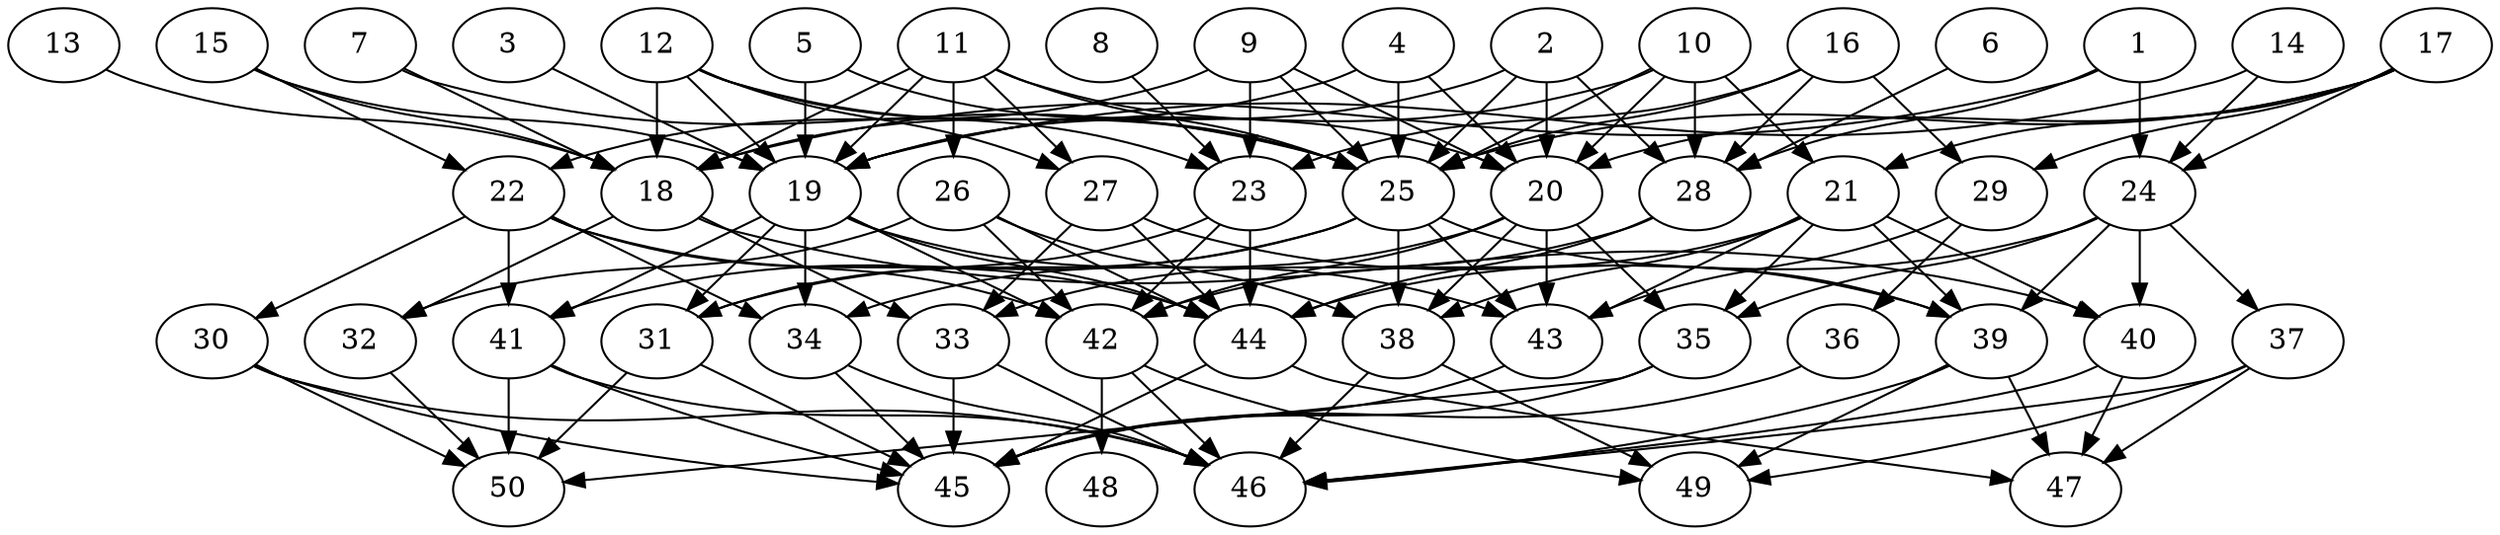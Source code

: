 // DAG automatically generated by daggen at Thu Oct  3 14:07:56 2019
// ./daggen --dot -n 50 --ccr 0.4 --fat 0.7 --regular 0.7 --density 0.6 --mindata 5242880 --maxdata 52428800 
digraph G {
  1 [size="120519680", alpha="0.05", expect_size="48207872"] 
  1 -> 18 [size ="48207872"]
  1 -> 24 [size ="48207872"]
  1 -> 28 [size ="48207872"]
  2 [size="20070400", alpha="0.01", expect_size="8028160"] 
  2 -> 19 [size ="8028160"]
  2 -> 20 [size ="8028160"]
  2 -> 25 [size ="8028160"]
  2 -> 28 [size ="8028160"]
  3 [size="40570880", alpha="0.11", expect_size="16228352"] 
  3 -> 19 [size ="16228352"]
  4 [size="29488640", alpha="0.06", expect_size="11795456"] 
  4 -> 18 [size ="11795456"]
  4 -> 20 [size ="11795456"]
  4 -> 25 [size ="11795456"]
  5 [size="80770560", alpha="0.13", expect_size="32308224"] 
  5 -> 19 [size ="32308224"]
  5 -> 25 [size ="32308224"]
  6 [size="52431360", alpha="0.03", expect_size="20972544"] 
  6 -> 28 [size ="20972544"]
  7 [size="85288960", alpha="0.02", expect_size="34115584"] 
  7 -> 18 [size ="34115584"]
  7 -> 25 [size ="34115584"]
  8 [size="31009280", alpha="0.05", expect_size="12403712"] 
  8 -> 23 [size ="12403712"]
  9 [size="106900480", alpha="0.10", expect_size="42760192"] 
  9 -> 20 [size ="42760192"]
  9 -> 22 [size ="42760192"]
  9 -> 23 [size ="42760192"]
  9 -> 25 [size ="42760192"]
  10 [size="85803520", alpha="0.02", expect_size="34321408"] 
  10 -> 19 [size ="34321408"]
  10 -> 20 [size ="34321408"]
  10 -> 21 [size ="34321408"]
  10 -> 25 [size ="34321408"]
  10 -> 28 [size ="34321408"]
  11 [size="126817280", alpha="0.09", expect_size="50726912"] 
  11 -> 18 [size ="50726912"]
  11 -> 19 [size ="50726912"]
  11 -> 20 [size ="50726912"]
  11 -> 25 [size ="50726912"]
  11 -> 26 [size ="50726912"]
  11 -> 27 [size ="50726912"]
  12 [size="41008640", alpha="0.05", expect_size="16403456"] 
  12 -> 18 [size ="16403456"]
  12 -> 19 [size ="16403456"]
  12 -> 23 [size ="16403456"]
  12 -> 25 [size ="16403456"]
  12 -> 27 [size ="16403456"]
  13 [size="45135360", alpha="0.03", expect_size="18054144"] 
  13 -> 18 [size ="18054144"]
  14 [size="112396800", alpha="0.07", expect_size="44958720"] 
  14 -> 19 [size ="44958720"]
  14 -> 24 [size ="44958720"]
  15 [size="27159040", alpha="0.08", expect_size="10863616"] 
  15 -> 18 [size ="10863616"]
  15 -> 19 [size ="10863616"]
  15 -> 22 [size ="10863616"]
  16 [size="104087040", alpha="0.18", expect_size="41634816"] 
  16 -> 23 [size ="41634816"]
  16 -> 25 [size ="41634816"]
  16 -> 28 [size ="41634816"]
  16 -> 29 [size ="41634816"]
  17 [size="121896960", alpha="0.11", expect_size="48758784"] 
  17 -> 20 [size ="48758784"]
  17 -> 21 [size ="48758784"]
  17 -> 24 [size ="48758784"]
  17 -> 25 [size ="48758784"]
  17 -> 29 [size ="48758784"]
  18 [size="14640640", alpha="0.10", expect_size="5856256"] 
  18 -> 32 [size ="5856256"]
  18 -> 33 [size ="5856256"]
  18 -> 40 [size ="5856256"]
  19 [size="41658880", alpha="0.05", expect_size="16663552"] 
  19 -> 31 [size ="16663552"]
  19 -> 34 [size ="16663552"]
  19 -> 41 [size ="16663552"]
  19 -> 42 [size ="16663552"]
  19 -> 43 [size ="16663552"]
  19 -> 44 [size ="16663552"]
  20 [size="103063040", alpha="0.03", expect_size="41225216"] 
  20 -> 34 [size ="41225216"]
  20 -> 35 [size ="41225216"]
  20 -> 38 [size ="41225216"]
  20 -> 42 [size ="41225216"]
  20 -> 43 [size ="41225216"]
  21 [size="117450240", alpha="0.19", expect_size="46980096"] 
  21 -> 35 [size ="46980096"]
  21 -> 38 [size ="46980096"]
  21 -> 39 [size ="46980096"]
  21 -> 40 [size ="46980096"]
  21 -> 42 [size ="46980096"]
  21 -> 43 [size ="46980096"]
  22 [size="50903040", alpha="0.17", expect_size="20361216"] 
  22 -> 30 [size ="20361216"]
  22 -> 34 [size ="20361216"]
  22 -> 41 [size ="20361216"]
  22 -> 42 [size ="20361216"]
  22 -> 44 [size ="20361216"]
  23 [size="77975040", alpha="0.19", expect_size="31190016"] 
  23 -> 31 [size ="31190016"]
  23 -> 42 [size ="31190016"]
  23 -> 44 [size ="31190016"]
  24 [size="97049600", alpha="0.04", expect_size="38819840"] 
  24 -> 35 [size ="38819840"]
  24 -> 37 [size ="38819840"]
  24 -> 39 [size ="38819840"]
  24 -> 40 [size ="38819840"]
  24 -> 44 [size ="38819840"]
  25 [size="18488320", alpha="0.01", expect_size="7395328"] 
  25 -> 31 [size ="7395328"]
  25 -> 38 [size ="7395328"]
  25 -> 39 [size ="7395328"]
  25 -> 41 [size ="7395328"]
  25 -> 43 [size ="7395328"]
  26 [size="65615360", alpha="0.04", expect_size="26246144"] 
  26 -> 32 [size ="26246144"]
  26 -> 38 [size ="26246144"]
  26 -> 42 [size ="26246144"]
  26 -> 44 [size ="26246144"]
  27 [size="55134720", alpha="0.19", expect_size="22053888"] 
  27 -> 33 [size ="22053888"]
  27 -> 39 [size ="22053888"]
  27 -> 44 [size ="22053888"]
  28 [size="119400960", alpha="0.18", expect_size="47760384"] 
  28 -> 33 [size ="47760384"]
  28 -> 44 [size ="47760384"]
  29 [size="60672000", alpha="0.12", expect_size="24268800"] 
  29 -> 36 [size ="24268800"]
  29 -> 43 [size ="24268800"]
  30 [size="87969280", alpha="0.19", expect_size="35187712"] 
  30 -> 45 [size ="35187712"]
  30 -> 46 [size ="35187712"]
  30 -> 50 [size ="35187712"]
  31 [size="104816640", alpha="0.05", expect_size="41926656"] 
  31 -> 45 [size ="41926656"]
  31 -> 50 [size ="41926656"]
  32 [size="100661760", alpha="0.16", expect_size="40264704"] 
  32 -> 50 [size ="40264704"]
  33 [size="82470400", alpha="0.12", expect_size="32988160"] 
  33 -> 45 [size ="32988160"]
  33 -> 46 [size ="32988160"]
  34 [size="77706240", alpha="0.05", expect_size="31082496"] 
  34 -> 45 [size ="31082496"]
  34 -> 46 [size ="31082496"]
  35 [size="102753280", alpha="0.00", expect_size="41101312"] 
  35 -> 45 [size ="41101312"]
  35 -> 50 [size ="41101312"]
  36 [size="107307520", alpha="0.11", expect_size="42923008"] 
  36 -> 45 [size ="42923008"]
  37 [size="130698240", alpha="0.00", expect_size="52279296"] 
  37 -> 46 [size ="52279296"]
  37 -> 47 [size ="52279296"]
  37 -> 49 [size ="52279296"]
  38 [size="127139840", alpha="0.10", expect_size="50855936"] 
  38 -> 46 [size ="50855936"]
  38 -> 49 [size ="50855936"]
  39 [size="114539520", alpha="0.04", expect_size="45815808"] 
  39 -> 46 [size ="45815808"]
  39 -> 47 [size ="45815808"]
  39 -> 49 [size ="45815808"]
  40 [size="68723200", alpha="0.13", expect_size="27489280"] 
  40 -> 46 [size ="27489280"]
  40 -> 47 [size ="27489280"]
  41 [size="62389760", alpha="0.01", expect_size="24955904"] 
  41 -> 45 [size ="24955904"]
  41 -> 46 [size ="24955904"]
  41 -> 50 [size ="24955904"]
  42 [size="91287040", alpha="0.14", expect_size="36514816"] 
  42 -> 46 [size ="36514816"]
  42 -> 48 [size ="36514816"]
  42 -> 49 [size ="36514816"]
  43 [size="65354240", alpha="0.19", expect_size="26141696"] 
  43 -> 45 [size ="26141696"]
  44 [size="16619520", alpha="0.18", expect_size="6647808"] 
  44 -> 45 [size ="6647808"]
  44 -> 47 [size ="6647808"]
  45 [size="44377600", alpha="0.18", expect_size="17751040"] 
  46 [size="44710400", alpha="0.06", expect_size="17884160"] 
  47 [size="108605440", alpha="0.02", expect_size="43442176"] 
  48 [size="108917760", alpha="0.16", expect_size="43567104"] 
  49 [size="47185920", alpha="0.18", expect_size="18874368"] 
  50 [size="69928960", alpha="0.13", expect_size="27971584"] 
}

